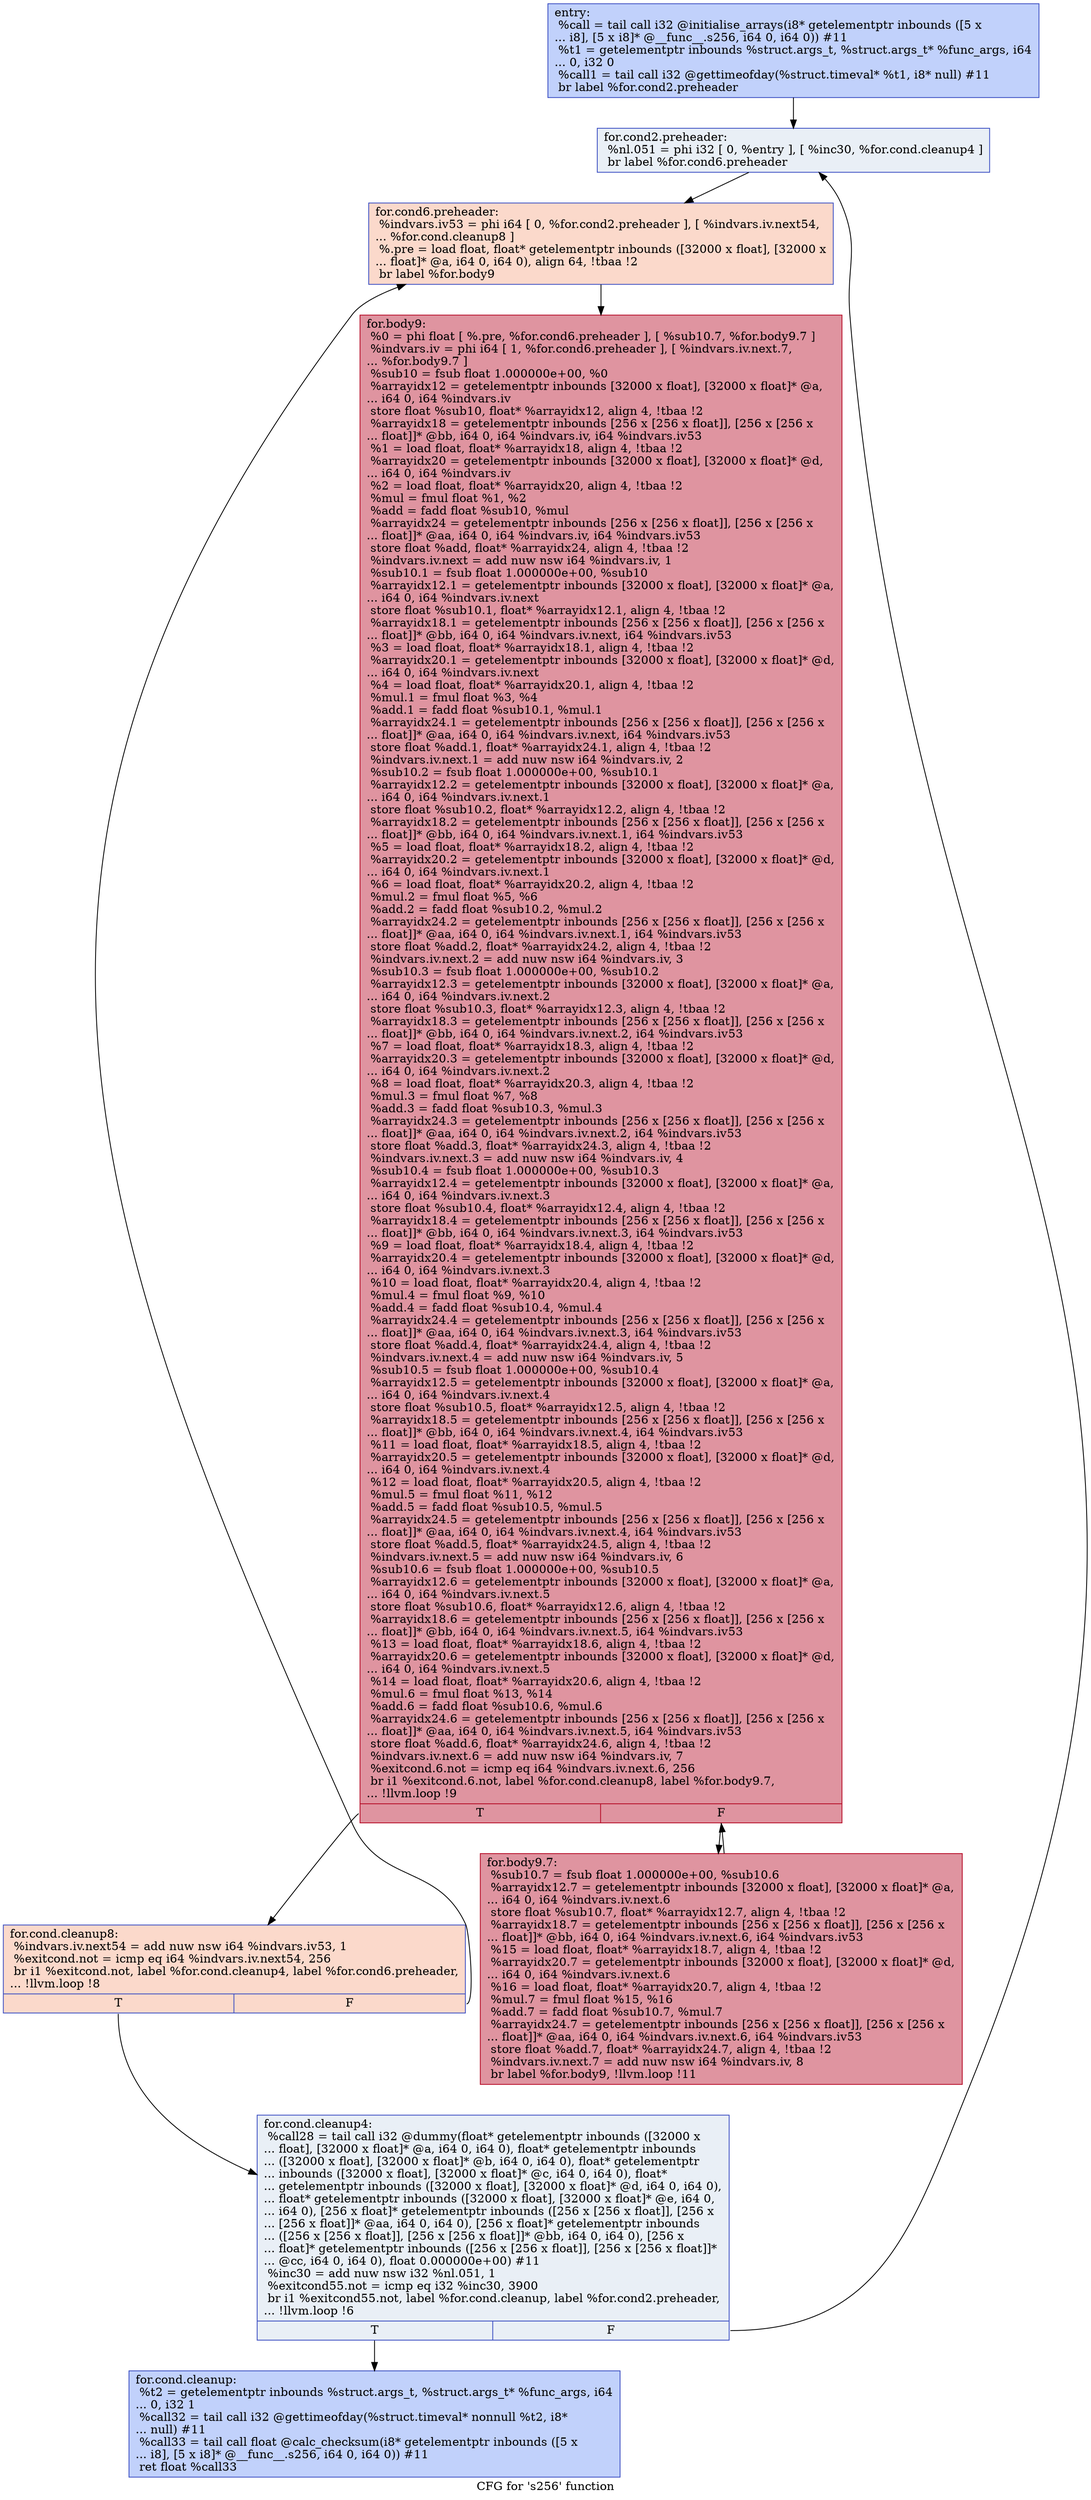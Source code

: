 digraph "CFG for 's256' function" {
	label="CFG for 's256' function";

	Node0x564c93ae77a0 [shape=record,color="#3d50c3ff", style=filled, fillcolor="#7396f570",label="{entry:\l  %call = tail call i32 @initialise_arrays(i8* getelementptr inbounds ([5 x\l... i8], [5 x i8]* @__func__.s256, i64 0, i64 0)) #11\l  %t1 = getelementptr inbounds %struct.args_t, %struct.args_t* %func_args, i64\l... 0, i32 0\l  %call1 = tail call i32 @gettimeofday(%struct.timeval* %t1, i8* null) #11\l  br label %for.cond2.preheader\l}"];
	Node0x564c93ae77a0 -> Node0x564c93ae7c40;
	Node0x564c93ae7c40 [shape=record,color="#3d50c3ff", style=filled, fillcolor="#cedaeb70",label="{for.cond2.preheader:                              \l  %nl.051 = phi i32 [ 0, %entry ], [ %inc30, %for.cond.cleanup4 ]\l  br label %for.cond6.preheader\l}"];
	Node0x564c93ae7c40 -> Node0x564c93ae7f30;
	Node0x564c93ae80a0 [shape=record,color="#3d50c3ff", style=filled, fillcolor="#7396f570",label="{for.cond.cleanup:                                 \l  %t2 = getelementptr inbounds %struct.args_t, %struct.args_t* %func_args, i64\l... 0, i32 1\l  %call32 = tail call i32 @gettimeofday(%struct.timeval* nonnull %t2, i8*\l... null) #11\l  %call33 = tail call float @calc_checksum(i8* getelementptr inbounds ([5 x\l... i8], [5 x i8]* @__func__.s256, i64 0, i64 0)) #11\l  ret float %call33\l}"];
	Node0x564c93ae7f30 [shape=record,color="#3d50c3ff", style=filled, fillcolor="#f7a88970",label="{for.cond6.preheader:                              \l  %indvars.iv53 = phi i64 [ 0, %for.cond2.preheader ], [ %indvars.iv.next54,\l... %for.cond.cleanup8 ]\l  %.pre = load float, float* getelementptr inbounds ([32000 x float], [32000 x\l... float]* @a, i64 0, i64 0), align 64, !tbaa !2\l  br label %for.body9\l}"];
	Node0x564c93ae7f30 -> Node0x564c93ae8890;
	Node0x564c93ae7d60 [shape=record,color="#3d50c3ff", style=filled, fillcolor="#cedaeb70",label="{for.cond.cleanup4:                                \l  %call28 = tail call i32 @dummy(float* getelementptr inbounds ([32000 x\l... float], [32000 x float]* @a, i64 0, i64 0), float* getelementptr inbounds\l... ([32000 x float], [32000 x float]* @b, i64 0, i64 0), float* getelementptr\l... inbounds ([32000 x float], [32000 x float]* @c, i64 0, i64 0), float*\l... getelementptr inbounds ([32000 x float], [32000 x float]* @d, i64 0, i64 0),\l... float* getelementptr inbounds ([32000 x float], [32000 x float]* @e, i64 0,\l... i64 0), [256 x float]* getelementptr inbounds ([256 x [256 x float]], [256 x\l... [256 x float]]* @aa, i64 0, i64 0), [256 x float]* getelementptr inbounds\l... ([256 x [256 x float]], [256 x [256 x float]]* @bb, i64 0, i64 0), [256 x\l... float]* getelementptr inbounds ([256 x [256 x float]], [256 x [256 x float]]*\l... @cc, i64 0, i64 0), float 0.000000e+00) #11\l  %inc30 = add nuw nsw i32 %nl.051, 1\l  %exitcond55.not = icmp eq i32 %inc30, 3900\l  br i1 %exitcond55.not, label %for.cond.cleanup, label %for.cond2.preheader,\l... !llvm.loop !6\l|{<s0>T|<s1>F}}"];
	Node0x564c93ae7d60:s0 -> Node0x564c93ae80a0;
	Node0x564c93ae7d60:s1 -> Node0x564c93ae7c40;
	Node0x564c93ae86b0 [shape=record,color="#3d50c3ff", style=filled, fillcolor="#f7a88970",label="{for.cond.cleanup8:                                \l  %indvars.iv.next54 = add nuw nsw i64 %indvars.iv53, 1\l  %exitcond.not = icmp eq i64 %indvars.iv.next54, 256\l  br i1 %exitcond.not, label %for.cond.cleanup4, label %for.cond6.preheader,\l... !llvm.loop !8\l|{<s0>T|<s1>F}}"];
	Node0x564c93ae86b0:s0 -> Node0x564c93ae7d60;
	Node0x564c93ae86b0:s1 -> Node0x564c93ae7f30;
	Node0x564c93ae8890 [shape=record,color="#b70d28ff", style=filled, fillcolor="#b70d2870",label="{for.body9:                                        \l  %0 = phi float [ %.pre, %for.cond6.preheader ], [ %sub10.7, %for.body9.7 ]\l  %indvars.iv = phi i64 [ 1, %for.cond6.preheader ], [ %indvars.iv.next.7,\l... %for.body9.7 ]\l  %sub10 = fsub float 1.000000e+00, %0\l  %arrayidx12 = getelementptr inbounds [32000 x float], [32000 x float]* @a,\l... i64 0, i64 %indvars.iv\l  store float %sub10, float* %arrayidx12, align 4, !tbaa !2\l  %arrayidx18 = getelementptr inbounds [256 x [256 x float]], [256 x [256 x\l... float]]* @bb, i64 0, i64 %indvars.iv, i64 %indvars.iv53\l  %1 = load float, float* %arrayidx18, align 4, !tbaa !2\l  %arrayidx20 = getelementptr inbounds [32000 x float], [32000 x float]* @d,\l... i64 0, i64 %indvars.iv\l  %2 = load float, float* %arrayidx20, align 4, !tbaa !2\l  %mul = fmul float %1, %2\l  %add = fadd float %sub10, %mul\l  %arrayidx24 = getelementptr inbounds [256 x [256 x float]], [256 x [256 x\l... float]]* @aa, i64 0, i64 %indvars.iv, i64 %indvars.iv53\l  store float %add, float* %arrayidx24, align 4, !tbaa !2\l  %indvars.iv.next = add nuw nsw i64 %indvars.iv, 1\l  %sub10.1 = fsub float 1.000000e+00, %sub10\l  %arrayidx12.1 = getelementptr inbounds [32000 x float], [32000 x float]* @a,\l... i64 0, i64 %indvars.iv.next\l  store float %sub10.1, float* %arrayidx12.1, align 4, !tbaa !2\l  %arrayidx18.1 = getelementptr inbounds [256 x [256 x float]], [256 x [256 x\l... float]]* @bb, i64 0, i64 %indvars.iv.next, i64 %indvars.iv53\l  %3 = load float, float* %arrayidx18.1, align 4, !tbaa !2\l  %arrayidx20.1 = getelementptr inbounds [32000 x float], [32000 x float]* @d,\l... i64 0, i64 %indvars.iv.next\l  %4 = load float, float* %arrayidx20.1, align 4, !tbaa !2\l  %mul.1 = fmul float %3, %4\l  %add.1 = fadd float %sub10.1, %mul.1\l  %arrayidx24.1 = getelementptr inbounds [256 x [256 x float]], [256 x [256 x\l... float]]* @aa, i64 0, i64 %indvars.iv.next, i64 %indvars.iv53\l  store float %add.1, float* %arrayidx24.1, align 4, !tbaa !2\l  %indvars.iv.next.1 = add nuw nsw i64 %indvars.iv, 2\l  %sub10.2 = fsub float 1.000000e+00, %sub10.1\l  %arrayidx12.2 = getelementptr inbounds [32000 x float], [32000 x float]* @a,\l... i64 0, i64 %indvars.iv.next.1\l  store float %sub10.2, float* %arrayidx12.2, align 4, !tbaa !2\l  %arrayidx18.2 = getelementptr inbounds [256 x [256 x float]], [256 x [256 x\l... float]]* @bb, i64 0, i64 %indvars.iv.next.1, i64 %indvars.iv53\l  %5 = load float, float* %arrayidx18.2, align 4, !tbaa !2\l  %arrayidx20.2 = getelementptr inbounds [32000 x float], [32000 x float]* @d,\l... i64 0, i64 %indvars.iv.next.1\l  %6 = load float, float* %arrayidx20.2, align 4, !tbaa !2\l  %mul.2 = fmul float %5, %6\l  %add.2 = fadd float %sub10.2, %mul.2\l  %arrayidx24.2 = getelementptr inbounds [256 x [256 x float]], [256 x [256 x\l... float]]* @aa, i64 0, i64 %indvars.iv.next.1, i64 %indvars.iv53\l  store float %add.2, float* %arrayidx24.2, align 4, !tbaa !2\l  %indvars.iv.next.2 = add nuw nsw i64 %indvars.iv, 3\l  %sub10.3 = fsub float 1.000000e+00, %sub10.2\l  %arrayidx12.3 = getelementptr inbounds [32000 x float], [32000 x float]* @a,\l... i64 0, i64 %indvars.iv.next.2\l  store float %sub10.3, float* %arrayidx12.3, align 4, !tbaa !2\l  %arrayidx18.3 = getelementptr inbounds [256 x [256 x float]], [256 x [256 x\l... float]]* @bb, i64 0, i64 %indvars.iv.next.2, i64 %indvars.iv53\l  %7 = load float, float* %arrayidx18.3, align 4, !tbaa !2\l  %arrayidx20.3 = getelementptr inbounds [32000 x float], [32000 x float]* @d,\l... i64 0, i64 %indvars.iv.next.2\l  %8 = load float, float* %arrayidx20.3, align 4, !tbaa !2\l  %mul.3 = fmul float %7, %8\l  %add.3 = fadd float %sub10.3, %mul.3\l  %arrayidx24.3 = getelementptr inbounds [256 x [256 x float]], [256 x [256 x\l... float]]* @aa, i64 0, i64 %indvars.iv.next.2, i64 %indvars.iv53\l  store float %add.3, float* %arrayidx24.3, align 4, !tbaa !2\l  %indvars.iv.next.3 = add nuw nsw i64 %indvars.iv, 4\l  %sub10.4 = fsub float 1.000000e+00, %sub10.3\l  %arrayidx12.4 = getelementptr inbounds [32000 x float], [32000 x float]* @a,\l... i64 0, i64 %indvars.iv.next.3\l  store float %sub10.4, float* %arrayidx12.4, align 4, !tbaa !2\l  %arrayidx18.4 = getelementptr inbounds [256 x [256 x float]], [256 x [256 x\l... float]]* @bb, i64 0, i64 %indvars.iv.next.3, i64 %indvars.iv53\l  %9 = load float, float* %arrayidx18.4, align 4, !tbaa !2\l  %arrayidx20.4 = getelementptr inbounds [32000 x float], [32000 x float]* @d,\l... i64 0, i64 %indvars.iv.next.3\l  %10 = load float, float* %arrayidx20.4, align 4, !tbaa !2\l  %mul.4 = fmul float %9, %10\l  %add.4 = fadd float %sub10.4, %mul.4\l  %arrayidx24.4 = getelementptr inbounds [256 x [256 x float]], [256 x [256 x\l... float]]* @aa, i64 0, i64 %indvars.iv.next.3, i64 %indvars.iv53\l  store float %add.4, float* %arrayidx24.4, align 4, !tbaa !2\l  %indvars.iv.next.4 = add nuw nsw i64 %indvars.iv, 5\l  %sub10.5 = fsub float 1.000000e+00, %sub10.4\l  %arrayidx12.5 = getelementptr inbounds [32000 x float], [32000 x float]* @a,\l... i64 0, i64 %indvars.iv.next.4\l  store float %sub10.5, float* %arrayidx12.5, align 4, !tbaa !2\l  %arrayidx18.5 = getelementptr inbounds [256 x [256 x float]], [256 x [256 x\l... float]]* @bb, i64 0, i64 %indvars.iv.next.4, i64 %indvars.iv53\l  %11 = load float, float* %arrayidx18.5, align 4, !tbaa !2\l  %arrayidx20.5 = getelementptr inbounds [32000 x float], [32000 x float]* @d,\l... i64 0, i64 %indvars.iv.next.4\l  %12 = load float, float* %arrayidx20.5, align 4, !tbaa !2\l  %mul.5 = fmul float %11, %12\l  %add.5 = fadd float %sub10.5, %mul.5\l  %arrayidx24.5 = getelementptr inbounds [256 x [256 x float]], [256 x [256 x\l... float]]* @aa, i64 0, i64 %indvars.iv.next.4, i64 %indvars.iv53\l  store float %add.5, float* %arrayidx24.5, align 4, !tbaa !2\l  %indvars.iv.next.5 = add nuw nsw i64 %indvars.iv, 6\l  %sub10.6 = fsub float 1.000000e+00, %sub10.5\l  %arrayidx12.6 = getelementptr inbounds [32000 x float], [32000 x float]* @a,\l... i64 0, i64 %indvars.iv.next.5\l  store float %sub10.6, float* %arrayidx12.6, align 4, !tbaa !2\l  %arrayidx18.6 = getelementptr inbounds [256 x [256 x float]], [256 x [256 x\l... float]]* @bb, i64 0, i64 %indvars.iv.next.5, i64 %indvars.iv53\l  %13 = load float, float* %arrayidx18.6, align 4, !tbaa !2\l  %arrayidx20.6 = getelementptr inbounds [32000 x float], [32000 x float]* @d,\l... i64 0, i64 %indvars.iv.next.5\l  %14 = load float, float* %arrayidx20.6, align 4, !tbaa !2\l  %mul.6 = fmul float %13, %14\l  %add.6 = fadd float %sub10.6, %mul.6\l  %arrayidx24.6 = getelementptr inbounds [256 x [256 x float]], [256 x [256 x\l... float]]* @aa, i64 0, i64 %indvars.iv.next.5, i64 %indvars.iv53\l  store float %add.6, float* %arrayidx24.6, align 4, !tbaa !2\l  %indvars.iv.next.6 = add nuw nsw i64 %indvars.iv, 7\l  %exitcond.6.not = icmp eq i64 %indvars.iv.next.6, 256\l  br i1 %exitcond.6.not, label %for.cond.cleanup8, label %for.body9.7,\l... !llvm.loop !9\l|{<s0>T|<s1>F}}"];
	Node0x564c93ae8890:s0 -> Node0x564c93ae86b0;
	Node0x564c93ae8890:s1 -> Node0x564c93ae9080;
	Node0x564c93ae9080 [shape=record,color="#b70d28ff", style=filled, fillcolor="#b70d2870",label="{for.body9.7:                                      \l  %sub10.7 = fsub float 1.000000e+00, %sub10.6\l  %arrayidx12.7 = getelementptr inbounds [32000 x float], [32000 x float]* @a,\l... i64 0, i64 %indvars.iv.next.6\l  store float %sub10.7, float* %arrayidx12.7, align 4, !tbaa !2\l  %arrayidx18.7 = getelementptr inbounds [256 x [256 x float]], [256 x [256 x\l... float]]* @bb, i64 0, i64 %indvars.iv.next.6, i64 %indvars.iv53\l  %15 = load float, float* %arrayidx18.7, align 4, !tbaa !2\l  %arrayidx20.7 = getelementptr inbounds [32000 x float], [32000 x float]* @d,\l... i64 0, i64 %indvars.iv.next.6\l  %16 = load float, float* %arrayidx20.7, align 4, !tbaa !2\l  %mul.7 = fmul float %15, %16\l  %add.7 = fadd float %sub10.7, %mul.7\l  %arrayidx24.7 = getelementptr inbounds [256 x [256 x float]], [256 x [256 x\l... float]]* @aa, i64 0, i64 %indvars.iv.next.6, i64 %indvars.iv53\l  store float %add.7, float* %arrayidx24.7, align 4, !tbaa !2\l  %indvars.iv.next.7 = add nuw nsw i64 %indvars.iv, 8\l  br label %for.body9, !llvm.loop !11\l}"];
	Node0x564c93ae9080 -> Node0x564c93ae8890;
}
